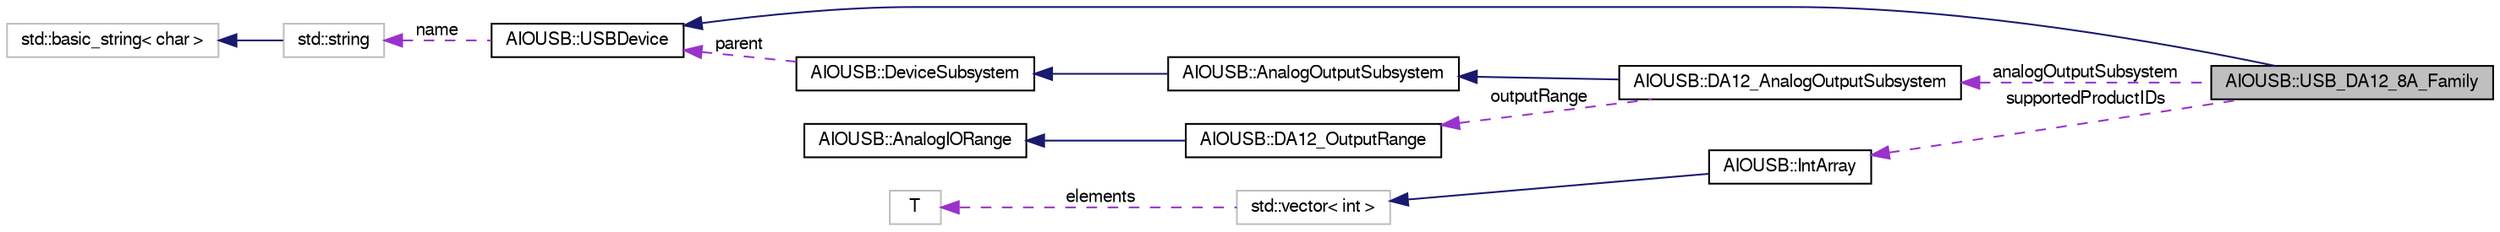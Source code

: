 digraph G
{
  edge [fontname="FreeSans",fontsize="10",labelfontname="FreeSans",labelfontsize="10"];
  node [fontname="FreeSans",fontsize="10",shape=record];
  rankdir=LR;
  Node1 [label="AIOUSB::USB_DA12_8A_Family",height=0.2,width=0.4,color="black", fillcolor="grey75", style="filled" fontcolor="black"];
  Node2 -> Node1 [dir=back,color="midnightblue",fontsize="10",style="solid",fontname="FreeSans"];
  Node2 [label="AIOUSB::USBDevice",height=0.2,width=0.4,color="black", fillcolor="white", style="filled",URL="$classAIOUSB_1_1USBDevice.html"];
  Node3 -> Node2 [dir=back,color="darkorchid3",fontsize="10",style="dashed",label="name",fontname="FreeSans"];
  Node3 [label="std::string",height=0.2,width=0.4,color="grey75", fillcolor="white", style="filled",tooltip="STL class."];
  Node4 -> Node3 [dir=back,color="midnightblue",fontsize="10",style="solid",fontname="FreeSans"];
  Node4 [label="std::basic_string\< char \>",height=0.2,width=0.4,color="grey75", fillcolor="white", style="filled",tooltip="STL class."];
  Node5 -> Node1 [dir=back,color="darkorchid3",fontsize="10",style="dashed",label="supportedProductIDs",fontname="FreeSans"];
  Node5 [label="AIOUSB::IntArray",height=0.2,width=0.4,color="black", fillcolor="white", style="filled",URL="$classAIOUSB_1_1IntArray.html"];
  Node6 -> Node5 [dir=back,color="midnightblue",fontsize="10",style="solid",fontname="FreeSans"];
  Node6 [label="std::vector\< int \>",height=0.2,width=0.4,color="grey75", fillcolor="white", style="filled",tooltip="STL class."];
  Node7 -> Node6 [dir=back,color="darkorchid3",fontsize="10",style="dashed",label="elements",fontname="FreeSans"];
  Node7 [label="T",height=0.2,width=0.4,color="grey75", fillcolor="white", style="filled"];
  Node8 -> Node1 [dir=back,color="darkorchid3",fontsize="10",style="dashed",label="analogOutputSubsystem",fontname="FreeSans"];
  Node8 [label="AIOUSB::DA12_AnalogOutputSubsystem",height=0.2,width=0.4,color="black", fillcolor="white", style="filled",URL="$classAIOUSB_1_1DA12__AnalogOutputSubsystem.html"];
  Node9 -> Node8 [dir=back,color="midnightblue",fontsize="10",style="solid",fontname="FreeSans"];
  Node9 [label="AIOUSB::AnalogOutputSubsystem",height=0.2,width=0.4,color="black", fillcolor="white", style="filled",URL="$classAIOUSB_1_1AnalogOutputSubsystem.html"];
  Node10 -> Node9 [dir=back,color="midnightblue",fontsize="10",style="solid",fontname="FreeSans"];
  Node10 [label="AIOUSB::DeviceSubsystem",height=0.2,width=0.4,color="black", fillcolor="white", style="filled",URL="$classAIOUSB_1_1DeviceSubsystem.html"];
  Node2 -> Node10 [dir=back,color="darkorchid3",fontsize="10",style="dashed",label="parent",fontname="FreeSans"];
  Node11 -> Node8 [dir=back,color="darkorchid3",fontsize="10",style="dashed",label="outputRange",fontname="FreeSans"];
  Node11 [label="AIOUSB::DA12_OutputRange",height=0.2,width=0.4,color="black", fillcolor="white", style="filled",URL="$classAIOUSB_1_1DA12__OutputRange.html"];
  Node12 -> Node11 [dir=back,color="midnightblue",fontsize="10",style="solid",fontname="FreeSans"];
  Node12 [label="AIOUSB::AnalogIORange",height=0.2,width=0.4,color="black", fillcolor="white", style="filled",URL="$classAIOUSB_1_1AnalogIORange.html"];
}
